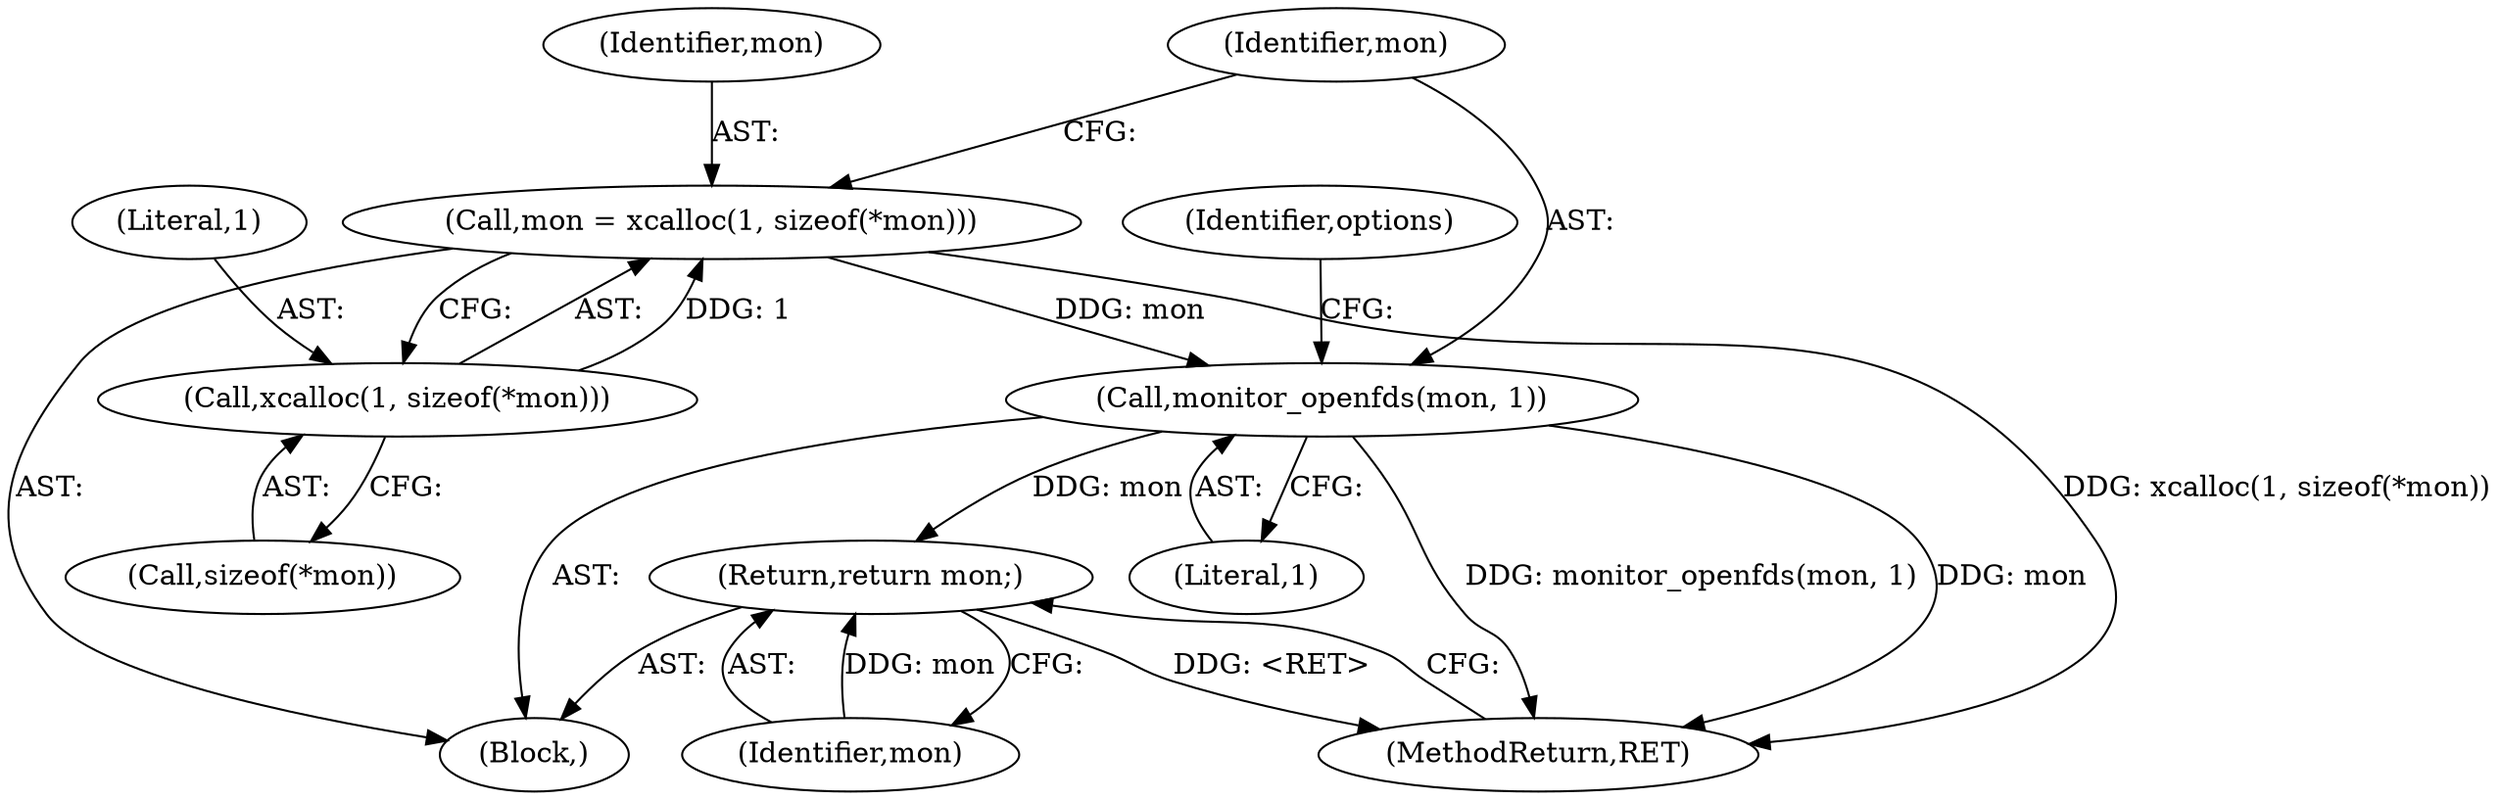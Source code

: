 digraph "0_src_3095060f479b86288e31c79ecbc5131a66bcd2f9_1@API" {
"1000118" [label="(Call,monitor_openfds(mon, 1))"];
"1000111" [label="(Call,mon = xcalloc(1, sizeof(*mon)))"];
"1000113" [label="(Call,xcalloc(1, sizeof(*mon)))"];
"1000155" [label="(Return,return mon;)"];
"1000115" [label="(Call,sizeof(*mon))"];
"1000157" [label="(MethodReturn,RET)"];
"1000155" [label="(Return,return mon;)"];
"1000111" [label="(Call,mon = xcalloc(1, sizeof(*mon)))"];
"1000114" [label="(Literal,1)"];
"1000112" [label="(Identifier,mon)"];
"1000105" [label="(Block,)"];
"1000113" [label="(Call,xcalloc(1, sizeof(*mon)))"];
"1000120" [label="(Literal,1)"];
"1000156" [label="(Identifier,mon)"];
"1000119" [label="(Identifier,mon)"];
"1000118" [label="(Call,monitor_openfds(mon, 1))"];
"1000123" [label="(Identifier,options)"];
"1000118" -> "1000105"  [label="AST: "];
"1000118" -> "1000120"  [label="CFG: "];
"1000119" -> "1000118"  [label="AST: "];
"1000120" -> "1000118"  [label="AST: "];
"1000123" -> "1000118"  [label="CFG: "];
"1000118" -> "1000157"  [label="DDG: monitor_openfds(mon, 1)"];
"1000118" -> "1000157"  [label="DDG: mon"];
"1000111" -> "1000118"  [label="DDG: mon"];
"1000118" -> "1000155"  [label="DDG: mon"];
"1000111" -> "1000105"  [label="AST: "];
"1000111" -> "1000113"  [label="CFG: "];
"1000112" -> "1000111"  [label="AST: "];
"1000113" -> "1000111"  [label="AST: "];
"1000119" -> "1000111"  [label="CFG: "];
"1000111" -> "1000157"  [label="DDG: xcalloc(1, sizeof(*mon))"];
"1000113" -> "1000111"  [label="DDG: 1"];
"1000113" -> "1000115"  [label="CFG: "];
"1000114" -> "1000113"  [label="AST: "];
"1000115" -> "1000113"  [label="AST: "];
"1000155" -> "1000105"  [label="AST: "];
"1000155" -> "1000156"  [label="CFG: "];
"1000156" -> "1000155"  [label="AST: "];
"1000157" -> "1000155"  [label="CFG: "];
"1000155" -> "1000157"  [label="DDG: <RET>"];
"1000156" -> "1000155"  [label="DDG: mon"];
}
